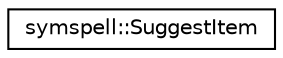 digraph "Graphical Class Hierarchy"
{
 // LATEX_PDF_SIZE
  edge [fontname="Helvetica",fontsize="10",labelfontname="Helvetica",labelfontsize="10"];
  node [fontname="Helvetica",fontsize="10",shape=record];
  rankdir="LR";
  Node0 [label="symspell::SuggestItem",height=0.2,width=0.4,color="black", fillcolor="white", style="filled",URL="$classsymspell_1_1_suggest_item.html",tooltip="SymSpell element."];
}
